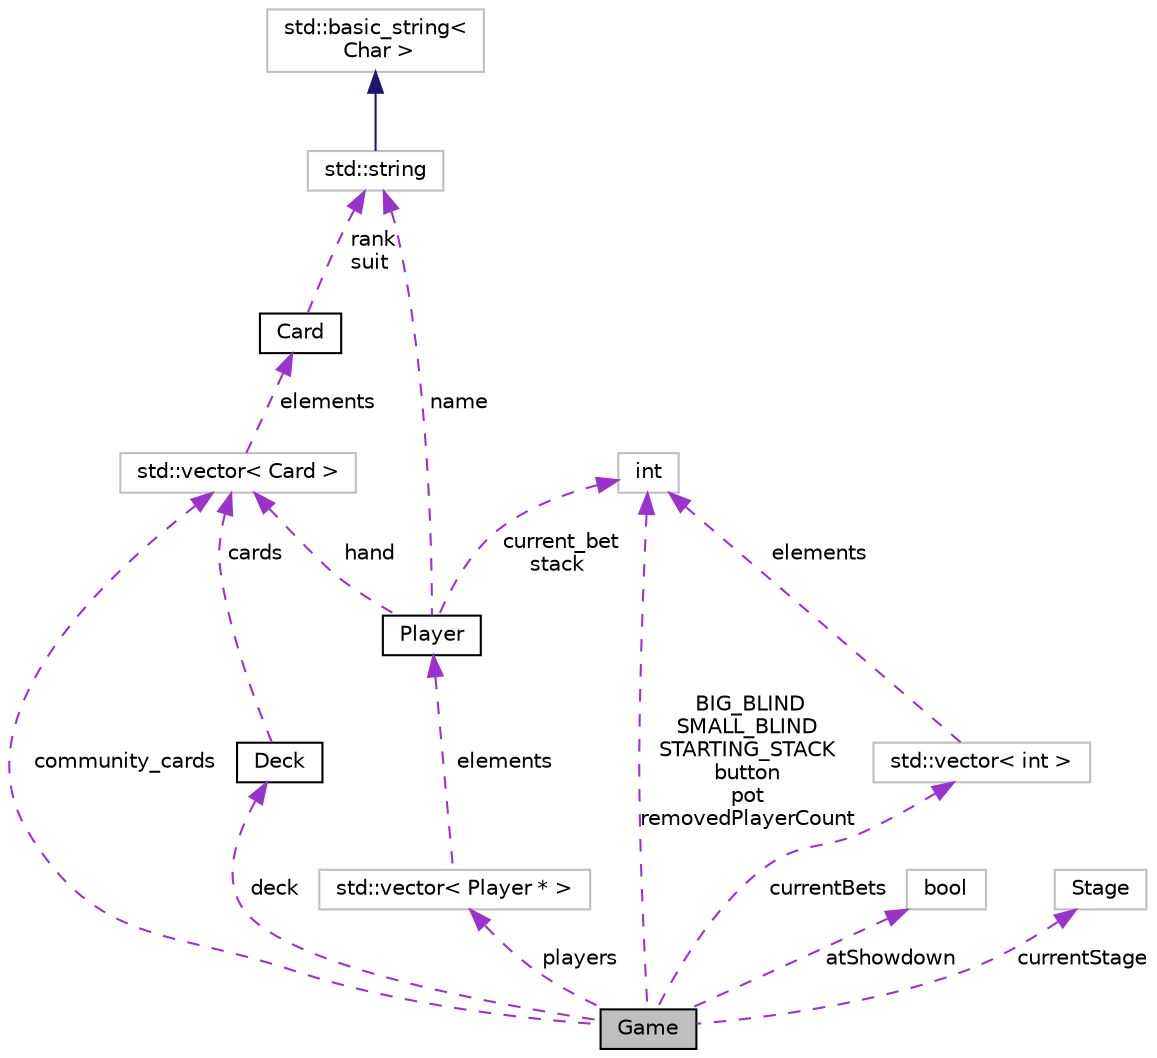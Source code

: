 digraph "Game"
{
 // INTERACTIVE_SVG=YES
 // LATEX_PDF_SIZE
  edge [fontname="Helvetica",fontsize="10",labelfontname="Helvetica",labelfontsize="10"];
  node [fontname="Helvetica",fontsize="10",shape=record];
  Node1 [label="Game",height=0.2,width=0.4,color="black", fillcolor="grey75", style="filled", fontcolor="black",tooltip="Manages the state and flow of a poker game."];
  Node2 -> Node1 [dir="back",color="darkorchid3",fontsize="10",style="dashed",label=" players" ,fontname="Helvetica"];
  Node2 [label="std::vector\< Player * \>",height=0.2,width=0.4,color="grey75", fillcolor="white", style="filled",tooltip=" "];
  Node3 -> Node2 [dir="back",color="darkorchid3",fontsize="10",style="dashed",label=" elements" ,fontname="Helvetica"];
  Node3 [label="Player",height=0.2,width=0.4,color="black", fillcolor="white", style="filled",URL="$class_player.html",tooltip="Represents a player in the poker game."];
  Node4 -> Node3 [dir="back",color="darkorchid3",fontsize="10",style="dashed",label=" hand" ,fontname="Helvetica"];
  Node4 [label="std::vector\< Card \>",height=0.2,width=0.4,color="grey75", fillcolor="white", style="filled",tooltip=" "];
  Node5 -> Node4 [dir="back",color="darkorchid3",fontsize="10",style="dashed",label=" elements" ,fontname="Helvetica"];
  Node5 [label="Card",height=0.2,width=0.4,color="black", fillcolor="white", style="filled",URL="$class_card.html",tooltip="Represents a single card in a deck of cards. Each card has a suit and a rank. CHANGE!..."];
  Node6 -> Node5 [dir="back",color="darkorchid3",fontsize="10",style="dashed",label=" rank\nsuit" ,fontname="Helvetica"];
  Node6 [label="std::string",height=0.2,width=0.4,color="grey75", fillcolor="white", style="filled",tooltip=" "];
  Node7 -> Node6 [dir="back",color="midnightblue",fontsize="10",style="solid",fontname="Helvetica"];
  Node7 [label="std::basic_string\<\l Char \>",height=0.2,width=0.4,color="grey75", fillcolor="white", style="filled",tooltip=" "];
  Node8 -> Node3 [dir="back",color="darkorchid3",fontsize="10",style="dashed",label=" current_bet\nstack" ,fontname="Helvetica"];
  Node8 [label="int",height=0.2,width=0.4,color="grey75", fillcolor="white", style="filled",tooltip=" "];
  Node6 -> Node3 [dir="back",color="darkorchid3",fontsize="10",style="dashed",label=" name" ,fontname="Helvetica"];
  Node4 -> Node1 [dir="back",color="darkorchid3",fontsize="10",style="dashed",label=" community_cards" ,fontname="Helvetica"];
  Node9 -> Node1 [dir="back",color="darkorchid3",fontsize="10",style="dashed",label=" deck" ,fontname="Helvetica"];
  Node9 [label="Deck",height=0.2,width=0.4,color="black", fillcolor="white", style="filled",URL="$class_deck.html",tooltip="Represents a deck of playing cards, providing functionality to shuffle, deal, and manage the deck."];
  Node4 -> Node9 [dir="back",color="darkorchid3",fontsize="10",style="dashed",label=" cards" ,fontname="Helvetica"];
  Node8 -> Node1 [dir="back",color="darkorchid3",fontsize="10",style="dashed",label=" BIG_BLIND\nSMALL_BLIND\nSTARTING_STACK\nbutton\npot\nremovedPlayerCount" ,fontname="Helvetica"];
  Node10 -> Node1 [dir="back",color="darkorchid3",fontsize="10",style="dashed",label=" atShowdown" ,fontname="Helvetica"];
  Node10 [label="bool",height=0.2,width=0.4,color="grey75", fillcolor="white", style="filled",tooltip=" "];
  Node11 -> Node1 [dir="back",color="darkorchid3",fontsize="10",style="dashed",label=" currentStage" ,fontname="Helvetica"];
  Node11 [label="Stage",height=0.2,width=0.4,color="grey75", fillcolor="white", style="filled",tooltip=" "];
  Node12 -> Node1 [dir="back",color="darkorchid3",fontsize="10",style="dashed",label=" currentBets" ,fontname="Helvetica"];
  Node12 [label="std::vector\< int \>",height=0.2,width=0.4,color="grey75", fillcolor="white", style="filled",tooltip=" "];
  Node8 -> Node12 [dir="back",color="darkorchid3",fontsize="10",style="dashed",label=" elements" ,fontname="Helvetica"];
}
